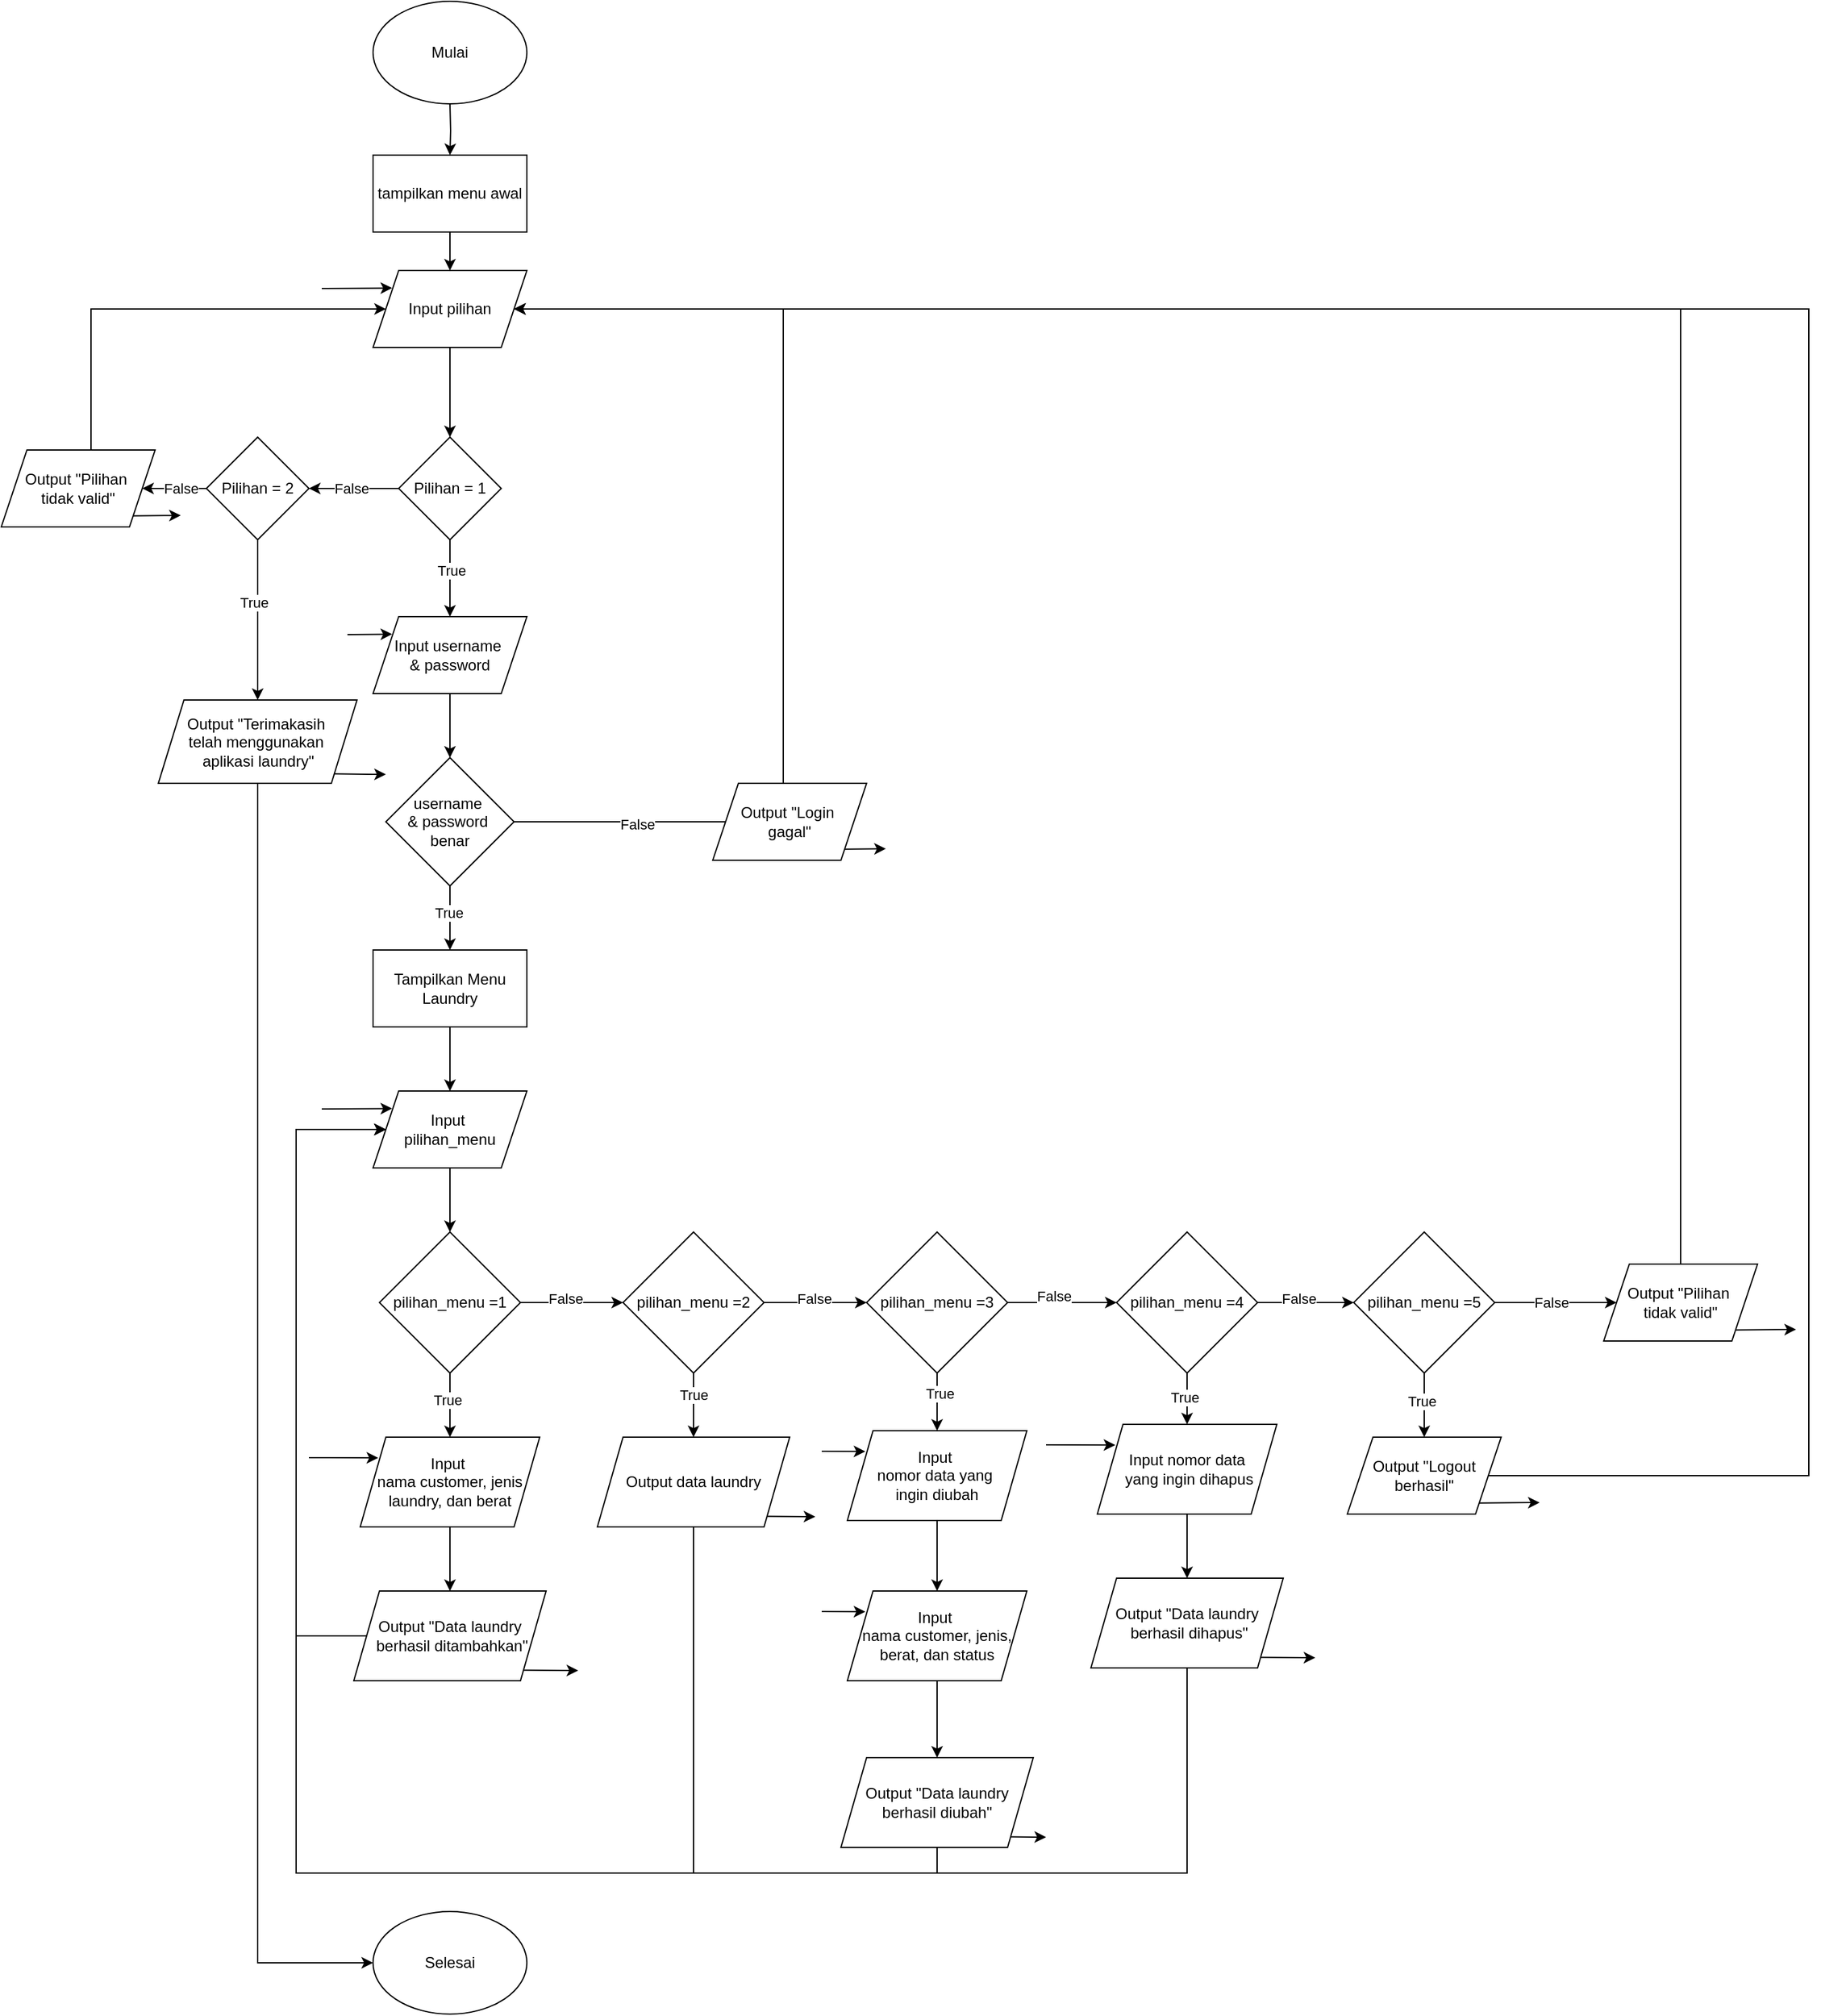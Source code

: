 <mxfile version="28.2.7">
  <diagram id="C5RBs43oDa-KdzZeNtuy" name="Page-1">
    <mxGraphModel dx="1745" dy="798" grid="1" gridSize="10" guides="1" tooltips="1" connect="1" arrows="1" fold="1" page="1" pageScale="1" pageWidth="827" pageHeight="1169" math="0" shadow="0">
      <root>
        <mxCell id="WIyWlLk6GJQsqaUBKTNV-0" />
        <mxCell id="WIyWlLk6GJQsqaUBKTNV-1" parent="WIyWlLk6GJQsqaUBKTNV-0" />
        <mxCell id="A8A-fDj2wvwSSQSGbq6B-0" value="Mulai" style="ellipse;whiteSpace=wrap;html=1;" vertex="1" parent="WIyWlLk6GJQsqaUBKTNV-1">
          <mxGeometry x="320" y="20" width="120" height="80" as="geometry" />
        </mxCell>
        <mxCell id="A8A-fDj2wvwSSQSGbq6B-6" value="" style="edgeStyle=orthogonalEdgeStyle;rounded=0;orthogonalLoop=1;jettySize=auto;html=1;" edge="1" parent="WIyWlLk6GJQsqaUBKTNV-1" target="A8A-fDj2wvwSSQSGbq6B-5">
          <mxGeometry relative="1" as="geometry">
            <mxPoint x="380" y="100" as="sourcePoint" />
          </mxGeometry>
        </mxCell>
        <mxCell id="A8A-fDj2wvwSSQSGbq6B-10" value="" style="edgeStyle=orthogonalEdgeStyle;rounded=0;orthogonalLoop=1;jettySize=auto;html=1;" edge="1" parent="WIyWlLk6GJQsqaUBKTNV-1" source="A8A-fDj2wvwSSQSGbq6B-5" target="A8A-fDj2wvwSSQSGbq6B-9">
          <mxGeometry relative="1" as="geometry" />
        </mxCell>
        <mxCell id="A8A-fDj2wvwSSQSGbq6B-5" value="tampilkan menu awal" style="whiteSpace=wrap;html=1;" vertex="1" parent="WIyWlLk6GJQsqaUBKTNV-1">
          <mxGeometry x="320" y="140" width="120" height="60" as="geometry" />
        </mxCell>
        <mxCell id="A8A-fDj2wvwSSQSGbq6B-12" value="" style="edgeStyle=orthogonalEdgeStyle;rounded=0;orthogonalLoop=1;jettySize=auto;html=1;" edge="1" parent="WIyWlLk6GJQsqaUBKTNV-1" source="A8A-fDj2wvwSSQSGbq6B-9" target="A8A-fDj2wvwSSQSGbq6B-11">
          <mxGeometry relative="1" as="geometry" />
        </mxCell>
        <mxCell id="A8A-fDj2wvwSSQSGbq6B-9" value="Input pilihan" style="shape=parallelogram;perimeter=parallelogramPerimeter;whiteSpace=wrap;html=1;fixedSize=1;" vertex="1" parent="WIyWlLk6GJQsqaUBKTNV-1">
          <mxGeometry x="320" y="230" width="120" height="60" as="geometry" />
        </mxCell>
        <mxCell id="A8A-fDj2wvwSSQSGbq6B-22" style="edgeStyle=orthogonalEdgeStyle;rounded=0;orthogonalLoop=1;jettySize=auto;html=1;exitX=0.5;exitY=1;exitDx=0;exitDy=0;entryX=0.5;entryY=0;entryDx=0;entryDy=0;" edge="1" parent="WIyWlLk6GJQsqaUBKTNV-1" source="A8A-fDj2wvwSSQSGbq6B-11" target="A8A-fDj2wvwSSQSGbq6B-20">
          <mxGeometry relative="1" as="geometry" />
        </mxCell>
        <mxCell id="A8A-fDj2wvwSSQSGbq6B-25" value="True" style="edgeLabel;html=1;align=center;verticalAlign=middle;resizable=0;points=[];" vertex="1" connectable="0" parent="A8A-fDj2wvwSSQSGbq6B-22">
          <mxGeometry x="-0.223" y="1" relative="1" as="geometry">
            <mxPoint as="offset" />
          </mxGeometry>
        </mxCell>
        <mxCell id="A8A-fDj2wvwSSQSGbq6B-102" style="edgeStyle=orthogonalEdgeStyle;rounded=0;orthogonalLoop=1;jettySize=auto;html=1;exitX=0;exitY=0.5;exitDx=0;exitDy=0;entryX=1;entryY=0.5;entryDx=0;entryDy=0;" edge="1" parent="WIyWlLk6GJQsqaUBKTNV-1" source="A8A-fDj2wvwSSQSGbq6B-11" target="A8A-fDj2wvwSSQSGbq6B-13">
          <mxGeometry relative="1" as="geometry" />
        </mxCell>
        <mxCell id="A8A-fDj2wvwSSQSGbq6B-103" value="False" style="edgeLabel;html=1;align=center;verticalAlign=middle;resizable=0;points=[];" vertex="1" connectable="0" parent="A8A-fDj2wvwSSQSGbq6B-102">
          <mxGeometry x="0.053" relative="1" as="geometry">
            <mxPoint as="offset" />
          </mxGeometry>
        </mxCell>
        <mxCell id="A8A-fDj2wvwSSQSGbq6B-11" value="Pilihan = 1" style="rhombus;whiteSpace=wrap;html=1;" vertex="1" parent="WIyWlLk6GJQsqaUBKTNV-1">
          <mxGeometry x="340" y="360" width="80" height="80" as="geometry" />
        </mxCell>
        <mxCell id="A8A-fDj2wvwSSQSGbq6B-105" style="edgeStyle=orthogonalEdgeStyle;rounded=0;orthogonalLoop=1;jettySize=auto;html=1;exitX=0.5;exitY=0;exitDx=0;exitDy=0;entryX=0;entryY=0.5;entryDx=0;entryDy=0;" edge="1" parent="WIyWlLk6GJQsqaUBKTNV-1" source="A8A-fDj2wvwSSQSGbq6B-15" target="A8A-fDj2wvwSSQSGbq6B-9">
          <mxGeometry relative="1" as="geometry">
            <Array as="points">
              <mxPoint x="100" y="260" />
            </Array>
          </mxGeometry>
        </mxCell>
        <mxCell id="A8A-fDj2wvwSSQSGbq6B-15" value="Output &quot;Pilihan&amp;nbsp;&lt;div&gt;tidak valid&quot;&lt;/div&gt;" style="shape=parallelogram;perimeter=parallelogramPerimeter;whiteSpace=wrap;html=1;fixedSize=1;" vertex="1" parent="WIyWlLk6GJQsqaUBKTNV-1">
          <mxGeometry x="30" y="370" width="120" height="60" as="geometry" />
        </mxCell>
        <mxCell id="A8A-fDj2wvwSSQSGbq6B-18" value="" style="endArrow=classic;html=1;rounded=0;entryX=0.124;entryY=0.228;entryDx=0;entryDy=0;entryPerimeter=0;" edge="1" parent="WIyWlLk6GJQsqaUBKTNV-1" target="A8A-fDj2wvwSSQSGbq6B-9">
          <mxGeometry width="50" height="50" relative="1" as="geometry">
            <mxPoint x="280" y="244" as="sourcePoint" />
            <mxPoint x="340" y="240" as="targetPoint" />
          </mxGeometry>
        </mxCell>
        <mxCell id="A8A-fDj2wvwSSQSGbq6B-19" value="" style="endArrow=classic;html=1;rounded=0;exitX=1;exitY=1;exitDx=0;exitDy=0;" edge="1" parent="WIyWlLk6GJQsqaUBKTNV-1" source="A8A-fDj2wvwSSQSGbq6B-15">
          <mxGeometry width="50" height="50" relative="1" as="geometry">
            <mxPoint x="190" y="420" as="sourcePoint" />
            <mxPoint x="170" y="421" as="targetPoint" />
          </mxGeometry>
        </mxCell>
        <mxCell id="A8A-fDj2wvwSSQSGbq6B-27" value="" style="edgeStyle=orthogonalEdgeStyle;rounded=0;orthogonalLoop=1;jettySize=auto;html=1;" edge="1" parent="WIyWlLk6GJQsqaUBKTNV-1" source="A8A-fDj2wvwSSQSGbq6B-20" target="A8A-fDj2wvwSSQSGbq6B-26">
          <mxGeometry relative="1" as="geometry" />
        </mxCell>
        <mxCell id="A8A-fDj2wvwSSQSGbq6B-20" value="Input username&amp;nbsp;&lt;div&gt;&amp;amp; password&lt;/div&gt;" style="shape=parallelogram;perimeter=parallelogramPerimeter;whiteSpace=wrap;html=1;fixedSize=1;" vertex="1" parent="WIyWlLk6GJQsqaUBKTNV-1">
          <mxGeometry x="320" y="500" width="120" height="60" as="geometry" />
        </mxCell>
        <mxCell id="A8A-fDj2wvwSSQSGbq6B-21" value="" style="endArrow=classic;html=1;rounded=0;entryX=0.124;entryY=0.228;entryDx=0;entryDy=0;entryPerimeter=0;" edge="1" target="A8A-fDj2wvwSSQSGbq6B-20" parent="WIyWlLk6GJQsqaUBKTNV-1">
          <mxGeometry width="50" height="50" relative="1" as="geometry">
            <mxPoint x="300" y="514" as="sourcePoint" />
            <mxPoint x="330" y="510" as="targetPoint" />
          </mxGeometry>
        </mxCell>
        <mxCell id="A8A-fDj2wvwSSQSGbq6B-29" value="" style="edgeStyle=orthogonalEdgeStyle;rounded=0;orthogonalLoop=1;jettySize=auto;html=1;" edge="1" parent="WIyWlLk6GJQsqaUBKTNV-1" source="A8A-fDj2wvwSSQSGbq6B-26" target="A8A-fDj2wvwSSQSGbq6B-28">
          <mxGeometry relative="1" as="geometry" />
        </mxCell>
        <mxCell id="A8A-fDj2wvwSSQSGbq6B-30" value="True" style="edgeLabel;html=1;align=center;verticalAlign=middle;resizable=0;points=[];" vertex="1" connectable="0" parent="A8A-fDj2wvwSSQSGbq6B-29">
          <mxGeometry x="-0.133" y="-1" relative="1" as="geometry">
            <mxPoint y="-1" as="offset" />
          </mxGeometry>
        </mxCell>
        <mxCell id="A8A-fDj2wvwSSQSGbq6B-33" style="edgeStyle=orthogonalEdgeStyle;rounded=0;orthogonalLoop=1;jettySize=auto;html=1;exitX=1;exitY=0.5;exitDx=0;exitDy=0;entryX=1;entryY=0.5;entryDx=0;entryDy=0;" edge="1" parent="WIyWlLk6GJQsqaUBKTNV-1" source="A8A-fDj2wvwSSQSGbq6B-26" target="A8A-fDj2wvwSSQSGbq6B-31">
          <mxGeometry relative="1" as="geometry" />
        </mxCell>
        <mxCell id="A8A-fDj2wvwSSQSGbq6B-34" value="False" style="edgeLabel;html=1;align=center;verticalAlign=middle;resizable=0;points=[];" vertex="1" connectable="0" parent="A8A-fDj2wvwSSQSGbq6B-33">
          <mxGeometry x="-0.269" y="-2" relative="1" as="geometry">
            <mxPoint x="-1" as="offset" />
          </mxGeometry>
        </mxCell>
        <mxCell id="A8A-fDj2wvwSSQSGbq6B-26" value="username&amp;nbsp;&lt;div&gt;&amp;amp; password&amp;nbsp;&lt;div&gt;benar&lt;/div&gt;&lt;/div&gt;" style="rhombus;whiteSpace=wrap;html=1;" vertex="1" parent="WIyWlLk6GJQsqaUBKTNV-1">
          <mxGeometry x="330" y="610" width="100" height="100" as="geometry" />
        </mxCell>
        <mxCell id="A8A-fDj2wvwSSQSGbq6B-38" style="edgeStyle=orthogonalEdgeStyle;rounded=0;orthogonalLoop=1;jettySize=auto;html=1;exitX=0.5;exitY=1;exitDx=0;exitDy=0;entryX=0.5;entryY=0;entryDx=0;entryDy=0;" edge="1" parent="WIyWlLk6GJQsqaUBKTNV-1" source="A8A-fDj2wvwSSQSGbq6B-28" target="A8A-fDj2wvwSSQSGbq6B-36">
          <mxGeometry relative="1" as="geometry" />
        </mxCell>
        <mxCell id="A8A-fDj2wvwSSQSGbq6B-28" value="Tampilkan Menu Laundry" style="whiteSpace=wrap;html=1;" vertex="1" parent="WIyWlLk6GJQsqaUBKTNV-1">
          <mxGeometry x="320" y="760" width="120" height="60" as="geometry" />
        </mxCell>
        <mxCell id="A8A-fDj2wvwSSQSGbq6B-35" style="edgeStyle=orthogonalEdgeStyle;rounded=0;orthogonalLoop=1;jettySize=auto;html=1;exitX=0.5;exitY=0;exitDx=0;exitDy=0;entryX=1;entryY=0.5;entryDx=0;entryDy=0;" edge="1" parent="WIyWlLk6GJQsqaUBKTNV-1" source="A8A-fDj2wvwSSQSGbq6B-31" target="A8A-fDj2wvwSSQSGbq6B-9">
          <mxGeometry relative="1" as="geometry">
            <Array as="points">
              <mxPoint x="640" y="630" />
              <mxPoint x="640" y="260" />
            </Array>
          </mxGeometry>
        </mxCell>
        <mxCell id="A8A-fDj2wvwSSQSGbq6B-31" value="Output &quot;Login&amp;nbsp;&lt;div&gt;gagal&lt;span style=&quot;background-color: transparent; color: light-dark(rgb(0, 0, 0), rgb(255, 255, 255));&quot;&gt;&quot;&lt;/span&gt;&lt;/div&gt;" style="shape=parallelogram;perimeter=parallelogramPerimeter;whiteSpace=wrap;html=1;fixedSize=1;" vertex="1" parent="WIyWlLk6GJQsqaUBKTNV-1">
          <mxGeometry x="585" y="630" width="120" height="60" as="geometry" />
        </mxCell>
        <mxCell id="A8A-fDj2wvwSSQSGbq6B-32" value="" style="endArrow=classic;html=1;rounded=0;exitX=1;exitY=1;exitDx=0;exitDy=0;" edge="1" source="A8A-fDj2wvwSSQSGbq6B-31" parent="WIyWlLk6GJQsqaUBKTNV-1">
          <mxGeometry width="50" height="50" relative="1" as="geometry">
            <mxPoint x="680" y="670" as="sourcePoint" />
            <mxPoint x="720" y="681" as="targetPoint" />
          </mxGeometry>
        </mxCell>
        <mxCell id="A8A-fDj2wvwSSQSGbq6B-40" value="" style="edgeStyle=orthogonalEdgeStyle;rounded=0;orthogonalLoop=1;jettySize=auto;html=1;" edge="1" parent="WIyWlLk6GJQsqaUBKTNV-1" source="A8A-fDj2wvwSSQSGbq6B-36" target="A8A-fDj2wvwSSQSGbq6B-39">
          <mxGeometry relative="1" as="geometry" />
        </mxCell>
        <mxCell id="A8A-fDj2wvwSSQSGbq6B-36" value="Input&amp;nbsp;&lt;div&gt;pilihan_menu&lt;/div&gt;" style="shape=parallelogram;perimeter=parallelogramPerimeter;whiteSpace=wrap;html=1;fixedSize=1;" vertex="1" parent="WIyWlLk6GJQsqaUBKTNV-1">
          <mxGeometry x="320" y="870" width="120" height="60" as="geometry" />
        </mxCell>
        <mxCell id="A8A-fDj2wvwSSQSGbq6B-37" value="" style="endArrow=classic;html=1;rounded=0;entryX=0.124;entryY=0.228;entryDx=0;entryDy=0;entryPerimeter=0;" edge="1" target="A8A-fDj2wvwSSQSGbq6B-36" parent="WIyWlLk6GJQsqaUBKTNV-1">
          <mxGeometry width="50" height="50" relative="1" as="geometry">
            <mxPoint x="280" y="884" as="sourcePoint" />
            <mxPoint x="320" y="880" as="targetPoint" />
          </mxGeometry>
        </mxCell>
        <mxCell id="A8A-fDj2wvwSSQSGbq6B-42" value="" style="edgeStyle=orthogonalEdgeStyle;rounded=0;orthogonalLoop=1;jettySize=auto;html=1;" edge="1" parent="WIyWlLk6GJQsqaUBKTNV-1" source="A8A-fDj2wvwSSQSGbq6B-39" target="A8A-fDj2wvwSSQSGbq6B-41">
          <mxGeometry relative="1" as="geometry" />
        </mxCell>
        <mxCell id="A8A-fDj2wvwSSQSGbq6B-56" value="False" style="edgeLabel;html=1;align=center;verticalAlign=middle;resizable=0;points=[];" vertex="1" connectable="0" parent="A8A-fDj2wvwSSQSGbq6B-42">
          <mxGeometry x="-0.126" y="3" relative="1" as="geometry">
            <mxPoint as="offset" />
          </mxGeometry>
        </mxCell>
        <mxCell id="A8A-fDj2wvwSSQSGbq6B-67" style="edgeStyle=orthogonalEdgeStyle;rounded=0;orthogonalLoop=1;jettySize=auto;html=1;exitX=0.5;exitY=1;exitDx=0;exitDy=0;entryX=0.5;entryY=0;entryDx=0;entryDy=0;" edge="1" parent="WIyWlLk6GJQsqaUBKTNV-1" source="A8A-fDj2wvwSSQSGbq6B-39" target="A8A-fDj2wvwSSQSGbq6B-65">
          <mxGeometry relative="1" as="geometry" />
        </mxCell>
        <mxCell id="A8A-fDj2wvwSSQSGbq6B-96" value="True" style="edgeLabel;html=1;align=center;verticalAlign=middle;resizable=0;points=[];" vertex="1" connectable="0" parent="A8A-fDj2wvwSSQSGbq6B-67">
          <mxGeometry x="-0.178" y="-2" relative="1" as="geometry">
            <mxPoint as="offset" />
          </mxGeometry>
        </mxCell>
        <mxCell id="A8A-fDj2wvwSSQSGbq6B-39" value="pilihan_menu =1" style="rhombus;whiteSpace=wrap;html=1;" vertex="1" parent="WIyWlLk6GJQsqaUBKTNV-1">
          <mxGeometry x="325" y="980" width="110" height="110" as="geometry" />
        </mxCell>
        <mxCell id="A8A-fDj2wvwSSQSGbq6B-44" value="" style="edgeStyle=orthogonalEdgeStyle;rounded=0;orthogonalLoop=1;jettySize=auto;html=1;" edge="1" parent="WIyWlLk6GJQsqaUBKTNV-1" source="A8A-fDj2wvwSSQSGbq6B-41" target="A8A-fDj2wvwSSQSGbq6B-43">
          <mxGeometry relative="1" as="geometry" />
        </mxCell>
        <mxCell id="A8A-fDj2wvwSSQSGbq6B-57" value="False" style="edgeLabel;html=1;align=center;verticalAlign=middle;resizable=0;points=[];" vertex="1" connectable="0" parent="A8A-fDj2wvwSSQSGbq6B-44">
          <mxGeometry x="-0.03" y="3" relative="1" as="geometry">
            <mxPoint as="offset" />
          </mxGeometry>
        </mxCell>
        <mxCell id="A8A-fDj2wvwSSQSGbq6B-76" style="edgeStyle=orthogonalEdgeStyle;rounded=0;orthogonalLoop=1;jettySize=auto;html=1;exitX=0.5;exitY=1;exitDx=0;exitDy=0;entryX=0.5;entryY=0;entryDx=0;entryDy=0;" edge="1" parent="WIyWlLk6GJQsqaUBKTNV-1" source="A8A-fDj2wvwSSQSGbq6B-41" target="A8A-fDj2wvwSSQSGbq6B-74">
          <mxGeometry relative="1" as="geometry" />
        </mxCell>
        <mxCell id="A8A-fDj2wvwSSQSGbq6B-97" value="True" style="edgeLabel;html=1;align=center;verticalAlign=middle;resizable=0;points=[];" vertex="1" connectable="0" parent="A8A-fDj2wvwSSQSGbq6B-76">
          <mxGeometry x="-0.318" relative="1" as="geometry">
            <mxPoint as="offset" />
          </mxGeometry>
        </mxCell>
        <mxCell id="A8A-fDj2wvwSSQSGbq6B-41" value="pilihan_menu =2" style="rhombus;whiteSpace=wrap;html=1;" vertex="1" parent="WIyWlLk6GJQsqaUBKTNV-1">
          <mxGeometry x="515" y="980" width="110" height="110" as="geometry" />
        </mxCell>
        <mxCell id="A8A-fDj2wvwSSQSGbq6B-46" value="" style="edgeStyle=orthogonalEdgeStyle;rounded=0;orthogonalLoop=1;jettySize=auto;html=1;" edge="1" parent="WIyWlLk6GJQsqaUBKTNV-1" source="A8A-fDj2wvwSSQSGbq6B-43" target="A8A-fDj2wvwSSQSGbq6B-45">
          <mxGeometry relative="1" as="geometry" />
        </mxCell>
        <mxCell id="A8A-fDj2wvwSSQSGbq6B-58" value="False" style="edgeLabel;html=1;align=center;verticalAlign=middle;resizable=0;points=[];" vertex="1" connectable="0" parent="A8A-fDj2wvwSSQSGbq6B-46">
          <mxGeometry x="-0.164" y="5" relative="1" as="geometry">
            <mxPoint as="offset" />
          </mxGeometry>
        </mxCell>
        <mxCell id="A8A-fDj2wvwSSQSGbq6B-80" style="edgeStyle=orthogonalEdgeStyle;rounded=0;orthogonalLoop=1;jettySize=auto;html=1;exitX=0.5;exitY=1;exitDx=0;exitDy=0;entryX=0.5;entryY=0;entryDx=0;entryDy=0;" edge="1" parent="WIyWlLk6GJQsqaUBKTNV-1" source="A8A-fDj2wvwSSQSGbq6B-43" target="A8A-fDj2wvwSSQSGbq6B-78">
          <mxGeometry relative="1" as="geometry" />
        </mxCell>
        <mxCell id="A8A-fDj2wvwSSQSGbq6B-98" value="True" style="edgeLabel;html=1;align=center;verticalAlign=middle;resizable=0;points=[];" vertex="1" connectable="0" parent="A8A-fDj2wvwSSQSGbq6B-80">
          <mxGeometry x="-0.28" y="2" relative="1" as="geometry">
            <mxPoint as="offset" />
          </mxGeometry>
        </mxCell>
        <mxCell id="A8A-fDj2wvwSSQSGbq6B-43" value="pilihan_menu =3" style="rhombus;whiteSpace=wrap;html=1;" vertex="1" parent="WIyWlLk6GJQsqaUBKTNV-1">
          <mxGeometry x="705" y="980" width="110" height="110" as="geometry" />
        </mxCell>
        <mxCell id="A8A-fDj2wvwSSQSGbq6B-48" value="" style="edgeStyle=orthogonalEdgeStyle;rounded=0;orthogonalLoop=1;jettySize=auto;html=1;" edge="1" parent="WIyWlLk6GJQsqaUBKTNV-1" source="A8A-fDj2wvwSSQSGbq6B-45" target="A8A-fDj2wvwSSQSGbq6B-47">
          <mxGeometry relative="1" as="geometry" />
        </mxCell>
        <mxCell id="A8A-fDj2wvwSSQSGbq6B-59" value="False" style="edgeLabel;html=1;align=center;verticalAlign=middle;resizable=0;points=[];" vertex="1" connectable="0" parent="A8A-fDj2wvwSSQSGbq6B-48">
          <mxGeometry x="-0.145" y="3" relative="1" as="geometry">
            <mxPoint as="offset" />
          </mxGeometry>
        </mxCell>
        <mxCell id="A8A-fDj2wvwSSQSGbq6B-94" style="edgeStyle=orthogonalEdgeStyle;rounded=0;orthogonalLoop=1;jettySize=auto;html=1;exitX=0.5;exitY=1;exitDx=0;exitDy=0;entryX=0.5;entryY=0;entryDx=0;entryDy=0;" edge="1" parent="WIyWlLk6GJQsqaUBKTNV-1" source="A8A-fDj2wvwSSQSGbq6B-45" target="A8A-fDj2wvwSSQSGbq6B-89">
          <mxGeometry relative="1" as="geometry" />
        </mxCell>
        <mxCell id="A8A-fDj2wvwSSQSGbq6B-99" value="True" style="edgeLabel;html=1;align=center;verticalAlign=middle;resizable=0;points=[];" vertex="1" connectable="0" parent="A8A-fDj2wvwSSQSGbq6B-94">
          <mxGeometry x="-0.06" y="-2" relative="1" as="geometry">
            <mxPoint as="offset" />
          </mxGeometry>
        </mxCell>
        <mxCell id="A8A-fDj2wvwSSQSGbq6B-45" value="pilihan_menu =4" style="rhombus;whiteSpace=wrap;html=1;" vertex="1" parent="WIyWlLk6GJQsqaUBKTNV-1">
          <mxGeometry x="900" y="980" width="110" height="110" as="geometry" />
        </mxCell>
        <mxCell id="A8A-fDj2wvwSSQSGbq6B-54" style="edgeStyle=orthogonalEdgeStyle;rounded=0;orthogonalLoop=1;jettySize=auto;html=1;exitX=1;exitY=0.5;exitDx=0;exitDy=0;entryX=0;entryY=0.5;entryDx=0;entryDy=0;" edge="1" parent="WIyWlLk6GJQsqaUBKTNV-1" source="A8A-fDj2wvwSSQSGbq6B-47" target="A8A-fDj2wvwSSQSGbq6B-52">
          <mxGeometry relative="1" as="geometry" />
        </mxCell>
        <mxCell id="A8A-fDj2wvwSSQSGbq6B-60" value="False" style="edgeLabel;html=1;align=center;verticalAlign=middle;resizable=0;points=[];" vertex="1" connectable="0" parent="A8A-fDj2wvwSSQSGbq6B-54">
          <mxGeometry x="-0.07" relative="1" as="geometry">
            <mxPoint as="offset" />
          </mxGeometry>
        </mxCell>
        <mxCell id="A8A-fDj2wvwSSQSGbq6B-63" style="edgeStyle=orthogonalEdgeStyle;rounded=0;orthogonalLoop=1;jettySize=auto;html=1;exitX=0.5;exitY=1;exitDx=0;exitDy=0;entryX=0.5;entryY=0;entryDx=0;entryDy=0;" edge="1" parent="WIyWlLk6GJQsqaUBKTNV-1" source="A8A-fDj2wvwSSQSGbq6B-47" target="A8A-fDj2wvwSSQSGbq6B-61">
          <mxGeometry relative="1" as="geometry" />
        </mxCell>
        <mxCell id="A8A-fDj2wvwSSQSGbq6B-100" value="True" style="edgeLabel;html=1;align=center;verticalAlign=middle;resizable=0;points=[];" vertex="1" connectable="0" parent="A8A-fDj2wvwSSQSGbq6B-63">
          <mxGeometry x="-0.144" y="-2" relative="1" as="geometry">
            <mxPoint as="offset" />
          </mxGeometry>
        </mxCell>
        <mxCell id="A8A-fDj2wvwSSQSGbq6B-47" value="pilihan_menu =5" style="rhombus;whiteSpace=wrap;html=1;" vertex="1" parent="WIyWlLk6GJQsqaUBKTNV-1">
          <mxGeometry x="1085" y="980" width="110" height="110" as="geometry" />
        </mxCell>
        <mxCell id="A8A-fDj2wvwSSQSGbq6B-55" style="edgeStyle=orthogonalEdgeStyle;rounded=0;orthogonalLoop=1;jettySize=auto;html=1;exitX=0.5;exitY=0;exitDx=0;exitDy=0;entryX=1;entryY=0.5;entryDx=0;entryDy=0;" edge="1" parent="WIyWlLk6GJQsqaUBKTNV-1" source="A8A-fDj2wvwSSQSGbq6B-52" target="A8A-fDj2wvwSSQSGbq6B-9">
          <mxGeometry relative="1" as="geometry">
            <mxPoint x="480" y="290" as="targetPoint" />
            <Array as="points">
              <mxPoint x="1340" y="260" />
            </Array>
          </mxGeometry>
        </mxCell>
        <mxCell id="A8A-fDj2wvwSSQSGbq6B-52" value="Output &quot;Pilihan&amp;nbsp;&lt;div&gt;tidak valid&quot;&lt;/div&gt;" style="shape=parallelogram;perimeter=parallelogramPerimeter;whiteSpace=wrap;html=1;fixedSize=1;" vertex="1" parent="WIyWlLk6GJQsqaUBKTNV-1">
          <mxGeometry x="1280" y="1005" width="120" height="60" as="geometry" />
        </mxCell>
        <mxCell id="A8A-fDj2wvwSSQSGbq6B-53" value="" style="endArrow=classic;html=1;rounded=0;exitX=1;exitY=1;exitDx=0;exitDy=0;" edge="1" source="A8A-fDj2wvwSSQSGbq6B-52" parent="WIyWlLk6GJQsqaUBKTNV-1">
          <mxGeometry width="50" height="50" relative="1" as="geometry">
            <mxPoint x="1380" y="1055" as="sourcePoint" />
            <mxPoint x="1430" y="1056" as="targetPoint" />
          </mxGeometry>
        </mxCell>
        <mxCell id="A8A-fDj2wvwSSQSGbq6B-64" style="edgeStyle=orthogonalEdgeStyle;rounded=0;orthogonalLoop=1;jettySize=auto;html=1;exitX=1;exitY=0.5;exitDx=0;exitDy=0;entryX=1;entryY=0.5;entryDx=0;entryDy=0;" edge="1" parent="WIyWlLk6GJQsqaUBKTNV-1" source="A8A-fDj2wvwSSQSGbq6B-61" target="A8A-fDj2wvwSSQSGbq6B-9">
          <mxGeometry relative="1" as="geometry">
            <Array as="points">
              <mxPoint x="1440" y="1170" />
              <mxPoint x="1440" y="260" />
            </Array>
          </mxGeometry>
        </mxCell>
        <mxCell id="A8A-fDj2wvwSSQSGbq6B-61" value="Output &quot;Logout berhasil&lt;span style=&quot;background-color: transparent; color: light-dark(rgb(0, 0, 0), rgb(255, 255, 255));&quot;&gt;&quot;&lt;/span&gt;" style="shape=parallelogram;perimeter=parallelogramPerimeter;whiteSpace=wrap;html=1;fixedSize=1;" vertex="1" parent="WIyWlLk6GJQsqaUBKTNV-1">
          <mxGeometry x="1080" y="1140" width="120" height="60" as="geometry" />
        </mxCell>
        <mxCell id="A8A-fDj2wvwSSQSGbq6B-62" value="" style="endArrow=classic;html=1;rounded=0;exitX=1;exitY=1;exitDx=0;exitDy=0;" edge="1" source="A8A-fDj2wvwSSQSGbq6B-61" parent="WIyWlLk6GJQsqaUBKTNV-1">
          <mxGeometry width="50" height="50" relative="1" as="geometry">
            <mxPoint x="1180" y="1190" as="sourcePoint" />
            <mxPoint x="1230" y="1191" as="targetPoint" />
          </mxGeometry>
        </mxCell>
        <mxCell id="A8A-fDj2wvwSSQSGbq6B-70" style="edgeStyle=orthogonalEdgeStyle;rounded=0;orthogonalLoop=1;jettySize=auto;html=1;exitX=0.5;exitY=1;exitDx=0;exitDy=0;entryX=0.5;entryY=0;entryDx=0;entryDy=0;" edge="1" parent="WIyWlLk6GJQsqaUBKTNV-1" source="A8A-fDj2wvwSSQSGbq6B-65" target="A8A-fDj2wvwSSQSGbq6B-68">
          <mxGeometry relative="1" as="geometry" />
        </mxCell>
        <mxCell id="A8A-fDj2wvwSSQSGbq6B-65" value="Input&amp;nbsp;&lt;div&gt;nama customer, jenis laundry, dan berat&lt;/div&gt;" style="shape=parallelogram;perimeter=parallelogramPerimeter;whiteSpace=wrap;html=1;fixedSize=1;" vertex="1" parent="WIyWlLk6GJQsqaUBKTNV-1">
          <mxGeometry x="310" y="1140" width="140" height="70" as="geometry" />
        </mxCell>
        <mxCell id="A8A-fDj2wvwSSQSGbq6B-66" value="" style="endArrow=classic;html=1;rounded=0;entryX=0.1;entryY=0.231;entryDx=0;entryDy=0;entryPerimeter=0;" edge="1" target="A8A-fDj2wvwSSQSGbq6B-65" parent="WIyWlLk6GJQsqaUBKTNV-1">
          <mxGeometry width="50" height="50" relative="1" as="geometry">
            <mxPoint x="270" y="1156" as="sourcePoint" />
            <mxPoint x="310" y="1150" as="targetPoint" />
          </mxGeometry>
        </mxCell>
        <mxCell id="A8A-fDj2wvwSSQSGbq6B-71" style="edgeStyle=orthogonalEdgeStyle;rounded=0;orthogonalLoop=1;jettySize=auto;html=1;exitX=0;exitY=0.5;exitDx=0;exitDy=0;entryX=0;entryY=0.5;entryDx=0;entryDy=0;" edge="1" parent="WIyWlLk6GJQsqaUBKTNV-1" source="A8A-fDj2wvwSSQSGbq6B-68" target="A8A-fDj2wvwSSQSGbq6B-36">
          <mxGeometry relative="1" as="geometry">
            <Array as="points">
              <mxPoint x="260" y="1295" />
              <mxPoint x="260" y="900" />
            </Array>
          </mxGeometry>
        </mxCell>
        <mxCell id="A8A-fDj2wvwSSQSGbq6B-68" value="Output &quot;Data laundry&lt;div&gt;&amp;nbsp;berhasil ditambahkan&lt;span style=&quot;background-color: transparent; color: light-dark(rgb(0, 0, 0), rgb(255, 255, 255));&quot;&gt;&quot;&lt;/span&gt;&lt;/div&gt;" style="shape=parallelogram;perimeter=parallelogramPerimeter;whiteSpace=wrap;html=1;fixedSize=1;" vertex="1" parent="WIyWlLk6GJQsqaUBKTNV-1">
          <mxGeometry x="305" y="1260" width="150" height="70" as="geometry" />
        </mxCell>
        <mxCell id="A8A-fDj2wvwSSQSGbq6B-69" value="" style="endArrow=classic;html=1;rounded=0;exitX=1;exitY=1;exitDx=0;exitDy=0;" edge="1" source="A8A-fDj2wvwSSQSGbq6B-68" parent="WIyWlLk6GJQsqaUBKTNV-1">
          <mxGeometry width="50" height="50" relative="1" as="geometry">
            <mxPoint x="400" y="1310" as="sourcePoint" />
            <mxPoint x="480" y="1322" as="targetPoint" />
          </mxGeometry>
        </mxCell>
        <mxCell id="A8A-fDj2wvwSSQSGbq6B-77" style="edgeStyle=orthogonalEdgeStyle;rounded=0;orthogonalLoop=1;jettySize=auto;html=1;exitX=0.5;exitY=1;exitDx=0;exitDy=0;entryX=0;entryY=0.5;entryDx=0;entryDy=0;" edge="1" parent="WIyWlLk6GJQsqaUBKTNV-1" source="A8A-fDj2wvwSSQSGbq6B-74" target="A8A-fDj2wvwSSQSGbq6B-36">
          <mxGeometry relative="1" as="geometry">
            <Array as="points">
              <mxPoint x="570" y="1480" />
              <mxPoint x="260" y="1480" />
              <mxPoint x="260" y="900" />
            </Array>
          </mxGeometry>
        </mxCell>
        <mxCell id="A8A-fDj2wvwSSQSGbq6B-74" value="Output data laundry" style="shape=parallelogram;perimeter=parallelogramPerimeter;whiteSpace=wrap;html=1;fixedSize=1;" vertex="1" parent="WIyWlLk6GJQsqaUBKTNV-1">
          <mxGeometry x="495" y="1140" width="150" height="70" as="geometry" />
        </mxCell>
        <mxCell id="A8A-fDj2wvwSSQSGbq6B-75" value="" style="endArrow=classic;html=1;rounded=0;exitX=1;exitY=1;exitDx=0;exitDy=0;" edge="1" source="A8A-fDj2wvwSSQSGbq6B-74" parent="WIyWlLk6GJQsqaUBKTNV-1">
          <mxGeometry width="50" height="50" relative="1" as="geometry">
            <mxPoint x="585" y="1190" as="sourcePoint" />
            <mxPoint x="665" y="1202" as="targetPoint" />
          </mxGeometry>
        </mxCell>
        <mxCell id="A8A-fDj2wvwSSQSGbq6B-83" style="edgeStyle=orthogonalEdgeStyle;rounded=0;orthogonalLoop=1;jettySize=auto;html=1;exitX=0.5;exitY=1;exitDx=0;exitDy=0;entryX=0.5;entryY=0;entryDx=0;entryDy=0;" edge="1" parent="WIyWlLk6GJQsqaUBKTNV-1" source="A8A-fDj2wvwSSQSGbq6B-78" target="A8A-fDj2wvwSSQSGbq6B-81">
          <mxGeometry relative="1" as="geometry" />
        </mxCell>
        <mxCell id="A8A-fDj2wvwSSQSGbq6B-78" value="Input&amp;nbsp;&lt;div&gt;nomor data yang&amp;nbsp;&lt;/div&gt;&lt;div&gt;ingin diubah&lt;/div&gt;" style="shape=parallelogram;perimeter=parallelogramPerimeter;whiteSpace=wrap;html=1;fixedSize=1;" vertex="1" parent="WIyWlLk6GJQsqaUBKTNV-1">
          <mxGeometry x="690" y="1135" width="140" height="70" as="geometry" />
        </mxCell>
        <mxCell id="A8A-fDj2wvwSSQSGbq6B-79" value="" style="endArrow=classic;html=1;rounded=0;entryX=0.1;entryY=0.231;entryDx=0;entryDy=0;entryPerimeter=0;" edge="1" target="A8A-fDj2wvwSSQSGbq6B-78" parent="WIyWlLk6GJQsqaUBKTNV-1">
          <mxGeometry width="50" height="50" relative="1" as="geometry">
            <mxPoint x="670" y="1151" as="sourcePoint" />
            <mxPoint x="685" y="1145" as="targetPoint" />
          </mxGeometry>
        </mxCell>
        <mxCell id="A8A-fDj2wvwSSQSGbq6B-86" style="edgeStyle=orthogonalEdgeStyle;rounded=0;orthogonalLoop=1;jettySize=auto;html=1;exitX=0.5;exitY=1;exitDx=0;exitDy=0;entryX=0.5;entryY=0;entryDx=0;entryDy=0;" edge="1" parent="WIyWlLk6GJQsqaUBKTNV-1" source="A8A-fDj2wvwSSQSGbq6B-81" target="A8A-fDj2wvwSSQSGbq6B-84">
          <mxGeometry relative="1" as="geometry" />
        </mxCell>
        <mxCell id="A8A-fDj2wvwSSQSGbq6B-81" value="Input&amp;nbsp;&lt;div&gt;nama customer, jenis, berat, dan status&lt;/div&gt;" style="shape=parallelogram;perimeter=parallelogramPerimeter;whiteSpace=wrap;html=1;fixedSize=1;" vertex="1" parent="WIyWlLk6GJQsqaUBKTNV-1">
          <mxGeometry x="690" y="1260" width="140" height="70" as="geometry" />
        </mxCell>
        <mxCell id="A8A-fDj2wvwSSQSGbq6B-82" value="" style="endArrow=classic;html=1;rounded=0;entryX=0.1;entryY=0.231;entryDx=0;entryDy=0;entryPerimeter=0;" edge="1" target="A8A-fDj2wvwSSQSGbq6B-81" parent="WIyWlLk6GJQsqaUBKTNV-1">
          <mxGeometry width="50" height="50" relative="1" as="geometry">
            <mxPoint x="670" y="1276" as="sourcePoint" />
            <mxPoint x="685" y="1270" as="targetPoint" />
          </mxGeometry>
        </mxCell>
        <mxCell id="A8A-fDj2wvwSSQSGbq6B-87" style="edgeStyle=orthogonalEdgeStyle;rounded=0;orthogonalLoop=1;jettySize=auto;html=1;exitX=0.5;exitY=1;exitDx=0;exitDy=0;entryX=0;entryY=0.5;entryDx=0;entryDy=0;" edge="1" parent="WIyWlLk6GJQsqaUBKTNV-1" source="A8A-fDj2wvwSSQSGbq6B-84" target="A8A-fDj2wvwSSQSGbq6B-36">
          <mxGeometry relative="1" as="geometry">
            <Array as="points">
              <mxPoint x="760" y="1480" />
              <mxPoint x="260" y="1480" />
              <mxPoint x="260" y="900" />
            </Array>
          </mxGeometry>
        </mxCell>
        <mxCell id="A8A-fDj2wvwSSQSGbq6B-84" value="Output &quot;Data laundry berhasil diubah&quot;" style="shape=parallelogram;perimeter=parallelogramPerimeter;whiteSpace=wrap;html=1;fixedSize=1;" vertex="1" parent="WIyWlLk6GJQsqaUBKTNV-1">
          <mxGeometry x="685" y="1390" width="150" height="70" as="geometry" />
        </mxCell>
        <mxCell id="A8A-fDj2wvwSSQSGbq6B-85" value="" style="endArrow=classic;html=1;rounded=0;exitX=1;exitY=1;exitDx=0;exitDy=0;" edge="1" source="A8A-fDj2wvwSSQSGbq6B-84" parent="WIyWlLk6GJQsqaUBKTNV-1">
          <mxGeometry width="50" height="50" relative="1" as="geometry">
            <mxPoint x="765" y="1440" as="sourcePoint" />
            <mxPoint x="845" y="1452" as="targetPoint" />
          </mxGeometry>
        </mxCell>
        <mxCell id="A8A-fDj2wvwSSQSGbq6B-88" style="edgeStyle=orthogonalEdgeStyle;rounded=0;orthogonalLoop=1;jettySize=auto;html=1;exitX=0.5;exitY=1;exitDx=0;exitDy=0;entryX=0.5;entryY=0;entryDx=0;entryDy=0;" edge="1" source="A8A-fDj2wvwSSQSGbq6B-89" target="A8A-fDj2wvwSSQSGbq6B-91" parent="WIyWlLk6GJQsqaUBKTNV-1">
          <mxGeometry relative="1" as="geometry" />
        </mxCell>
        <mxCell id="A8A-fDj2wvwSSQSGbq6B-89" value="Input nomor data&lt;div&gt;&amp;nbsp;yang ingin dihapus&lt;/div&gt;" style="shape=parallelogram;perimeter=parallelogramPerimeter;whiteSpace=wrap;html=1;fixedSize=1;" vertex="1" parent="WIyWlLk6GJQsqaUBKTNV-1">
          <mxGeometry x="885" y="1130" width="140" height="70" as="geometry" />
        </mxCell>
        <mxCell id="A8A-fDj2wvwSSQSGbq6B-90" value="" style="endArrow=classic;html=1;rounded=0;entryX=0.1;entryY=0.231;entryDx=0;entryDy=0;entryPerimeter=0;" edge="1" target="A8A-fDj2wvwSSQSGbq6B-89" parent="WIyWlLk6GJQsqaUBKTNV-1">
          <mxGeometry width="50" height="50" relative="1" as="geometry">
            <mxPoint x="845" y="1146" as="sourcePoint" />
            <mxPoint x="885" y="1140" as="targetPoint" />
          </mxGeometry>
        </mxCell>
        <mxCell id="A8A-fDj2wvwSSQSGbq6B-95" style="edgeStyle=orthogonalEdgeStyle;rounded=0;orthogonalLoop=1;jettySize=auto;html=1;exitX=0.5;exitY=1;exitDx=0;exitDy=0;entryX=0;entryY=0.5;entryDx=0;entryDy=0;" edge="1" parent="WIyWlLk6GJQsqaUBKTNV-1" source="A8A-fDj2wvwSSQSGbq6B-91" target="A8A-fDj2wvwSSQSGbq6B-36">
          <mxGeometry relative="1" as="geometry">
            <Array as="points">
              <mxPoint x="955" y="1480" />
              <mxPoint x="260" y="1480" />
              <mxPoint x="260" y="900" />
            </Array>
          </mxGeometry>
        </mxCell>
        <mxCell id="A8A-fDj2wvwSSQSGbq6B-91" value="Output &quot;Data laundry&lt;div&gt;&amp;nbsp;berhasil dihapus&lt;span style=&quot;background-color: transparent; color: light-dark(rgb(0, 0, 0), rgb(255, 255, 255));&quot;&gt;&quot;&lt;/span&gt;&lt;/div&gt;" style="shape=parallelogram;perimeter=parallelogramPerimeter;whiteSpace=wrap;html=1;fixedSize=1;" vertex="1" parent="WIyWlLk6GJQsqaUBKTNV-1">
          <mxGeometry x="880" y="1250" width="150" height="70" as="geometry" />
        </mxCell>
        <mxCell id="A8A-fDj2wvwSSQSGbq6B-92" value="" style="endArrow=classic;html=1;rounded=0;exitX=1;exitY=1;exitDx=0;exitDy=0;" edge="1" source="A8A-fDj2wvwSSQSGbq6B-91" parent="WIyWlLk6GJQsqaUBKTNV-1">
          <mxGeometry width="50" height="50" relative="1" as="geometry">
            <mxPoint x="975" y="1300" as="sourcePoint" />
            <mxPoint x="1055" y="1312" as="targetPoint" />
          </mxGeometry>
        </mxCell>
        <mxCell id="A8A-fDj2wvwSSQSGbq6B-104" style="edgeStyle=orthogonalEdgeStyle;rounded=0;orthogonalLoop=1;jettySize=auto;html=1;exitX=0;exitY=0.5;exitDx=0;exitDy=0;entryX=1;entryY=0.5;entryDx=0;entryDy=0;" edge="1" parent="WIyWlLk6GJQsqaUBKTNV-1" source="A8A-fDj2wvwSSQSGbq6B-13" target="A8A-fDj2wvwSSQSGbq6B-15">
          <mxGeometry relative="1" as="geometry">
            <mxPoint x="180" y="400" as="sourcePoint" />
          </mxGeometry>
        </mxCell>
        <mxCell id="A8A-fDj2wvwSSQSGbq6B-111" value="False" style="edgeLabel;html=1;align=center;verticalAlign=middle;resizable=0;points=[];" vertex="1" connectable="0" parent="A8A-fDj2wvwSSQSGbq6B-104">
          <mxGeometry x="0.213" y="-2" relative="1" as="geometry">
            <mxPoint x="10" y="2" as="offset" />
          </mxGeometry>
        </mxCell>
        <mxCell id="A8A-fDj2wvwSSQSGbq6B-108" style="edgeStyle=orthogonalEdgeStyle;rounded=0;orthogonalLoop=1;jettySize=auto;html=1;exitX=0.5;exitY=1;exitDx=0;exitDy=0;entryX=0.5;entryY=0;entryDx=0;entryDy=0;" edge="1" parent="WIyWlLk6GJQsqaUBKTNV-1" source="A8A-fDj2wvwSSQSGbq6B-13" target="A8A-fDj2wvwSSQSGbq6B-106">
          <mxGeometry relative="1" as="geometry" />
        </mxCell>
        <mxCell id="A8A-fDj2wvwSSQSGbq6B-112" value="True" style="edgeLabel;html=1;align=center;verticalAlign=middle;resizable=0;points=[];" vertex="1" connectable="0" parent="A8A-fDj2wvwSSQSGbq6B-108">
          <mxGeometry x="-0.222" y="-3" relative="1" as="geometry">
            <mxPoint as="offset" />
          </mxGeometry>
        </mxCell>
        <mxCell id="A8A-fDj2wvwSSQSGbq6B-13" value="Pilihan = 2" style="rhombus;whiteSpace=wrap;html=1;" vertex="1" parent="WIyWlLk6GJQsqaUBKTNV-1">
          <mxGeometry x="190" y="360" width="80" height="80" as="geometry" />
        </mxCell>
        <mxCell id="A8A-fDj2wvwSSQSGbq6B-110" style="edgeStyle=orthogonalEdgeStyle;rounded=0;orthogonalLoop=1;jettySize=auto;html=1;exitX=0.5;exitY=1;exitDx=0;exitDy=0;entryX=0;entryY=0.5;entryDx=0;entryDy=0;" edge="1" parent="WIyWlLk6GJQsqaUBKTNV-1" source="A8A-fDj2wvwSSQSGbq6B-106" target="A8A-fDj2wvwSSQSGbq6B-109">
          <mxGeometry relative="1" as="geometry" />
        </mxCell>
        <mxCell id="A8A-fDj2wvwSSQSGbq6B-106" value="Output &quot;Terimakasih&amp;nbsp;&lt;div&gt;telah menggunakan&amp;nbsp;&lt;div&gt;aplikasi laundry&lt;span style=&quot;background-color: transparent; color: light-dark(rgb(0, 0, 0), rgb(255, 255, 255));&quot;&gt;&quot;&lt;/span&gt;&lt;/div&gt;&lt;/div&gt;" style="shape=parallelogram;perimeter=parallelogramPerimeter;whiteSpace=wrap;html=1;fixedSize=1;" vertex="1" parent="WIyWlLk6GJQsqaUBKTNV-1">
          <mxGeometry x="152.5" y="565" width="155" height="65" as="geometry" />
        </mxCell>
        <mxCell id="A8A-fDj2wvwSSQSGbq6B-107" value="" style="endArrow=classic;html=1;rounded=0;exitX=1;exitY=1;exitDx=0;exitDy=0;" edge="1" source="A8A-fDj2wvwSSQSGbq6B-106" parent="WIyWlLk6GJQsqaUBKTNV-1">
          <mxGeometry width="50" height="50" relative="1" as="geometry">
            <mxPoint x="315" y="599" as="sourcePoint" />
            <mxPoint x="330" y="623" as="targetPoint" />
            <Array as="points">
              <mxPoint x="320" y="623" />
            </Array>
          </mxGeometry>
        </mxCell>
        <mxCell id="A8A-fDj2wvwSSQSGbq6B-109" value="Selesai" style="ellipse;whiteSpace=wrap;html=1;" vertex="1" parent="WIyWlLk6GJQsqaUBKTNV-1">
          <mxGeometry x="320" y="1510" width="120" height="80" as="geometry" />
        </mxCell>
      </root>
    </mxGraphModel>
  </diagram>
</mxfile>
